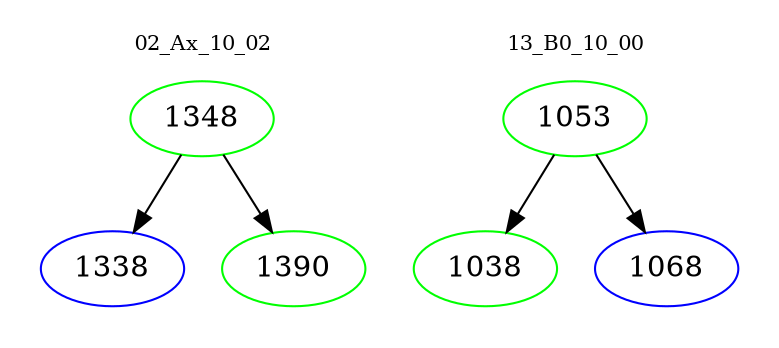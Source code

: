 digraph{
subgraph cluster_0 {
color = white
label = "02_Ax_10_02";
fontsize=10;
T0_1348 [label="1348", color="green"]
T0_1348 -> T0_1338 [color="black"]
T0_1338 [label="1338", color="blue"]
T0_1348 -> T0_1390 [color="black"]
T0_1390 [label="1390", color="green"]
}
subgraph cluster_1 {
color = white
label = "13_B0_10_00";
fontsize=10;
T1_1053 [label="1053", color="green"]
T1_1053 -> T1_1038 [color="black"]
T1_1038 [label="1038", color="green"]
T1_1053 -> T1_1068 [color="black"]
T1_1068 [label="1068", color="blue"]
}
}
